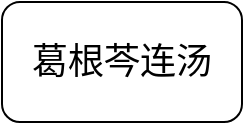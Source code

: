 <mxfile version="22.0.4" type="github">
  <diagram name="Page-1" id="Mr5n_VzZrHSlxhFBCaBu">
    <mxGraphModel dx="1434" dy="764" grid="1" gridSize="10" guides="1" tooltips="1" connect="1" arrows="1" fold="1" page="1" pageScale="1" pageWidth="850" pageHeight="1100" math="0" shadow="0">
      <root>
        <mxCell id="0" />
        <mxCell id="1" parent="0" />
        <mxCell id="62sjdaFhIMwfMPhXAav_-1" value="&lt;font style=&quot;font-size: 18px;&quot;&gt;葛根芩连汤&lt;/font&gt;" style="rounded=1;whiteSpace=wrap;html=1;" vertex="1" parent="1">
          <mxGeometry x="370" y="110" width="120" height="60" as="geometry" />
        </mxCell>
      </root>
    </mxGraphModel>
  </diagram>
</mxfile>

